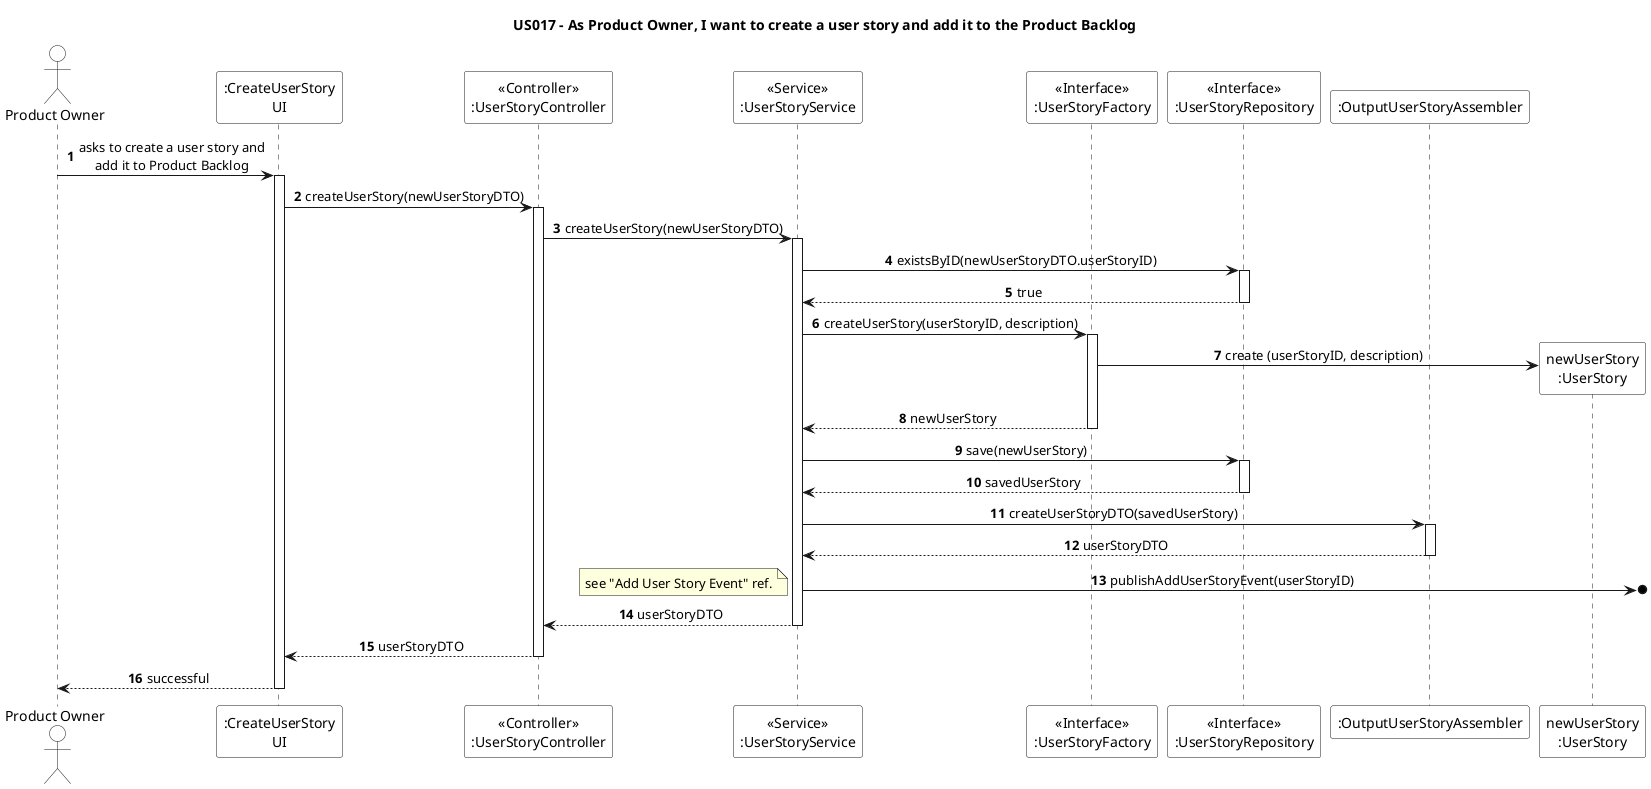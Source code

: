 @startuml

skinparam sequenceMessageAlign center
skinparam actorBackgroundColor white
skinparam participantBackgroundColor white
skinparam sequenceReferenceBackgroundColor white
skinparam sequenceReferenceHeaderBackgroundColor white
skinparam sequenceGroupBackgroundColor white

autonumber

title US017 - As Product Owner, I want to create a user story and add it to the Product Backlog

actor "Product Owner" as PO

participant ":CreateUserStory\nUI" as UI
participant "<<Controller>>\n:UserStoryController" as Controller
participant "<<Service>>\n:UserStoryService" as USService
participant "<<Interface>>\n:UserStoryFactory" as Factory
participant "<<Interface>>\n:UserStoryRepository" as UserStoryRepository
participant ":OutputUserStoryAssembler" as outputUserStoryAssembler
participant "newUserStory\n:UserStory" as US

PO -> UI++: asks to create a user story and\nadd it to Product Backlog

    UI -> Controller++: createUserStory(newUserStoryDTO)

        Controller -> USService++: createUserStory(newUserStoryDTO)

            USService -> UserStoryRepository++: existsByID(newUserStoryDTO.userStoryID)
            return true

            USService -> Factory++: createUserStory(userStoryID, description)
            create US
            Factory -> US : create (userStoryID, description)
            return newUserStory

            USService -> UserStoryRepository++: save(newUserStory)
            return savedUserStory

            USService -> outputUserStoryAssembler++: createUserStoryDTO(savedUserStory)
            return userStoryDTO

            USService ->o]: publishAddUserStoryEvent(userStoryID)
            note right: see "Add User Story Event" ref.

        return userStoryDTO

    return userStoryDTO

return successful

@enduml